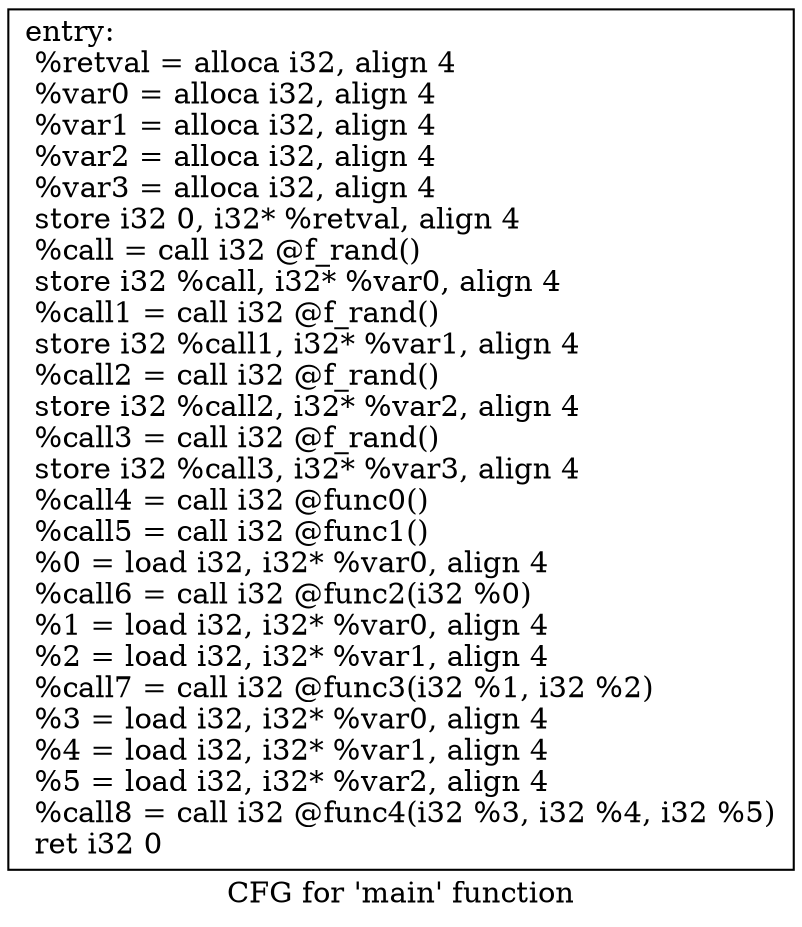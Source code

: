 digraph "CFG for 'main' function" {
	label="CFG for 'main' function";

	Node0x5603648fba00 [shape=record,label="{entry:\l  %retval = alloca i32, align 4\l  %var0 = alloca i32, align 4\l  %var1 = alloca i32, align 4\l  %var2 = alloca i32, align 4\l  %var3 = alloca i32, align 4\l  store i32 0, i32* %retval, align 4\l  %call = call i32 @f_rand()\l  store i32 %call, i32* %var0, align 4\l  %call1 = call i32 @f_rand()\l  store i32 %call1, i32* %var1, align 4\l  %call2 = call i32 @f_rand()\l  store i32 %call2, i32* %var2, align 4\l  %call3 = call i32 @f_rand()\l  store i32 %call3, i32* %var3, align 4\l  %call4 = call i32 @func0()\l  %call5 = call i32 @func1()\l  %0 = load i32, i32* %var0, align 4\l  %call6 = call i32 @func2(i32 %0)\l  %1 = load i32, i32* %var0, align 4\l  %2 = load i32, i32* %var1, align 4\l  %call7 = call i32 @func3(i32 %1, i32 %2)\l  %3 = load i32, i32* %var0, align 4\l  %4 = load i32, i32* %var1, align 4\l  %5 = load i32, i32* %var2, align 4\l  %call8 = call i32 @func4(i32 %3, i32 %4, i32 %5)\l  ret i32 0\l}"];
}
